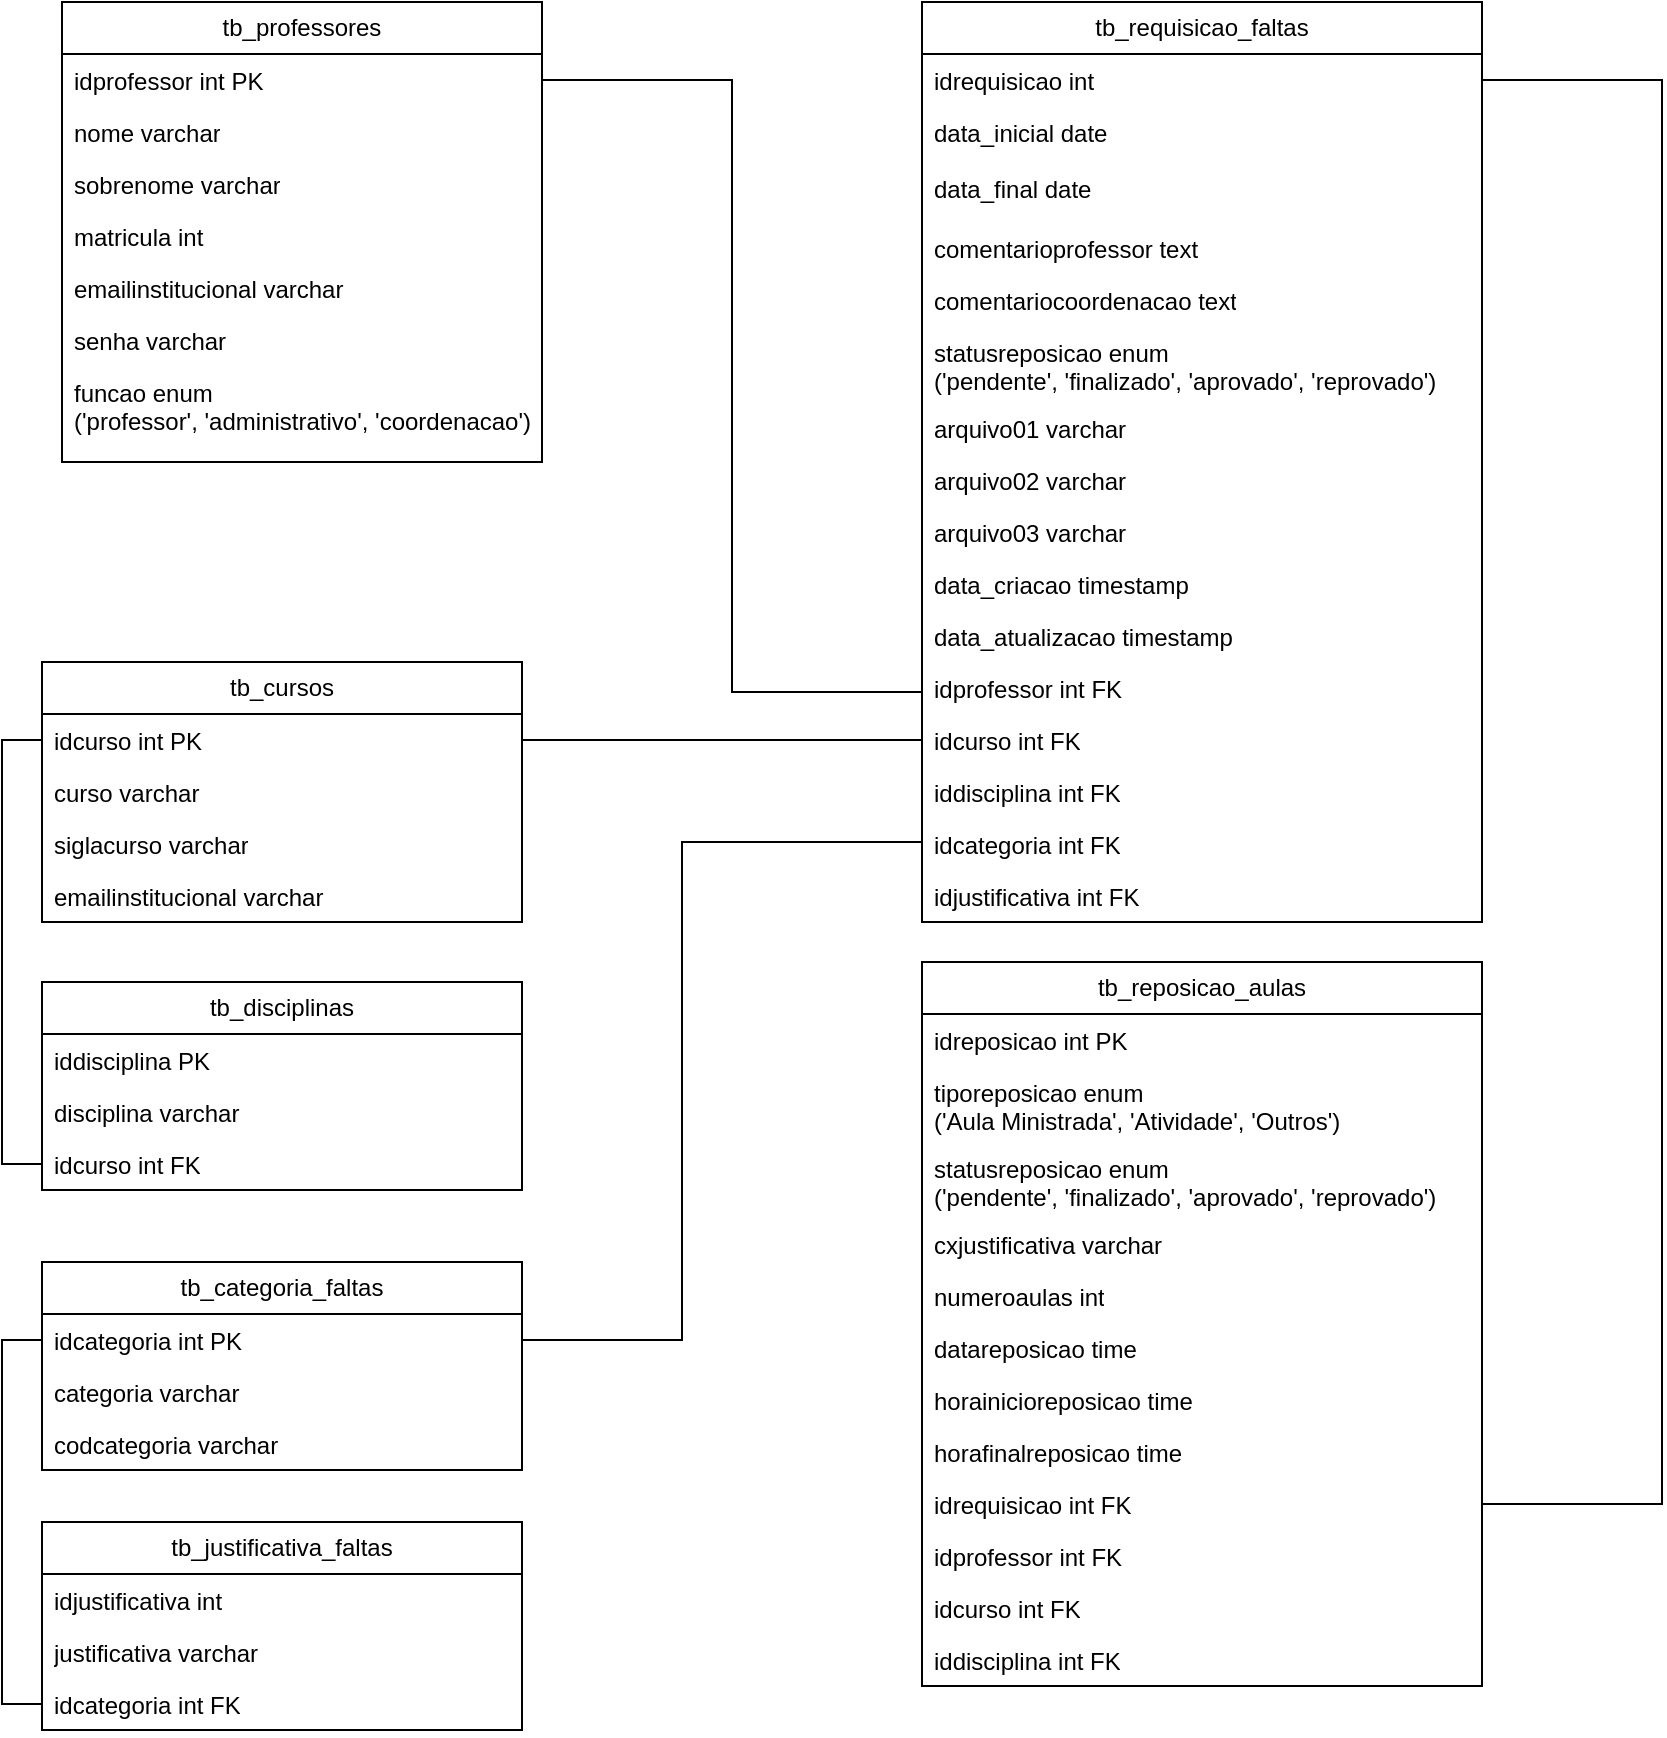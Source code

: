 <mxfile version="24.8.6">
  <diagram name="Page-1" id="VqABQ6waJaX8wADfz2yS">
    <mxGraphModel dx="4090" dy="2330" grid="1" gridSize="10" guides="1" tooltips="1" connect="1" arrows="1" fold="1" page="1" pageScale="1" pageWidth="850" pageHeight="1100" math="0" shadow="0">
      <root>
        <mxCell id="0" />
        <mxCell id="1" parent="0" />
        <mxCell id="FtnMSXCmFWzoyTrhsULU-1" value="tb_professores" style="swimlane;fontStyle=0;childLayout=stackLayout;horizontal=1;startSize=26;fillColor=none;horizontalStack=0;resizeParent=1;resizeParentMax=0;resizeLast=0;collapsible=1;marginBottom=0;whiteSpace=wrap;html=1;" parent="1" vertex="1">
          <mxGeometry x="-1660" y="-1000" width="240" height="230" as="geometry" />
        </mxCell>
        <mxCell id="FtnMSXCmFWzoyTrhsULU-2" value="idprofessor int PK" style="text;strokeColor=none;fillColor=none;align=left;verticalAlign=top;spacingLeft=4;spacingRight=4;overflow=hidden;rotatable=0;points=[[0,0.5],[1,0.5]];portConstraint=eastwest;whiteSpace=wrap;html=1;" parent="FtnMSXCmFWzoyTrhsULU-1" vertex="1">
          <mxGeometry y="26" width="240" height="26" as="geometry" />
        </mxCell>
        <mxCell id="FtnMSXCmFWzoyTrhsULU-3" value="nome varchar" style="text;strokeColor=none;fillColor=none;align=left;verticalAlign=top;spacingLeft=4;spacingRight=4;overflow=hidden;rotatable=0;points=[[0,0.5],[1,0.5]];portConstraint=eastwest;whiteSpace=wrap;html=1;" parent="FtnMSXCmFWzoyTrhsULU-1" vertex="1">
          <mxGeometry y="52" width="240" height="26" as="geometry" />
        </mxCell>
        <mxCell id="FtnMSXCmFWzoyTrhsULU-4" value="sobrenome varchar" style="text;strokeColor=none;fillColor=none;align=left;verticalAlign=top;spacingLeft=4;spacingRight=4;overflow=hidden;rotatable=0;points=[[0,0.5],[1,0.5]];portConstraint=eastwest;whiteSpace=wrap;html=1;" parent="FtnMSXCmFWzoyTrhsULU-1" vertex="1">
          <mxGeometry y="78" width="240" height="26" as="geometry" />
        </mxCell>
        <mxCell id="FtnMSXCmFWzoyTrhsULU-5" value="matricula int" style="text;strokeColor=none;fillColor=none;align=left;verticalAlign=top;spacingLeft=4;spacingRight=4;overflow=hidden;rotatable=0;points=[[0,0.5],[1,0.5]];portConstraint=eastwest;whiteSpace=wrap;html=1;" parent="FtnMSXCmFWzoyTrhsULU-1" vertex="1">
          <mxGeometry y="104" width="240" height="26" as="geometry" />
        </mxCell>
        <mxCell id="FtnMSXCmFWzoyTrhsULU-6" value="emailinstitucional varchar" style="text;strokeColor=none;fillColor=none;align=left;verticalAlign=top;spacingLeft=4;spacingRight=4;overflow=hidden;rotatable=0;points=[[0,0.5],[1,0.5]];portConstraint=eastwest;whiteSpace=wrap;html=1;" parent="FtnMSXCmFWzoyTrhsULU-1" vertex="1">
          <mxGeometry y="130" width="240" height="26" as="geometry" />
        </mxCell>
        <mxCell id="FtnMSXCmFWzoyTrhsULU-7" value="senha varchar" style="text;strokeColor=none;fillColor=none;align=left;verticalAlign=top;spacingLeft=4;spacingRight=4;overflow=hidden;rotatable=0;points=[[0,0.5],[1,0.5]];portConstraint=eastwest;whiteSpace=wrap;html=1;" parent="FtnMSXCmFWzoyTrhsULU-1" vertex="1">
          <mxGeometry y="156" width="240" height="26" as="geometry" />
        </mxCell>
        <mxCell id="FtnMSXCmFWzoyTrhsULU-8" value="funcao enum&amp;nbsp;&lt;div&gt;(&#39;professor&#39;, &#39;administrativo&#39;, &#39;coordenacao&#39;)&lt;/div&gt;" style="text;strokeColor=none;fillColor=none;align=left;verticalAlign=top;spacingLeft=4;spacingRight=4;overflow=hidden;rotatable=0;points=[[0,0.5],[1,0.5]];portConstraint=eastwest;whiteSpace=wrap;html=1;" parent="FtnMSXCmFWzoyTrhsULU-1" vertex="1">
          <mxGeometry y="182" width="240" height="48" as="geometry" />
        </mxCell>
        <mxCell id="FtnMSXCmFWzoyTrhsULU-9" value="tb_cursos" style="swimlane;fontStyle=0;childLayout=stackLayout;horizontal=1;startSize=26;fillColor=none;horizontalStack=0;resizeParent=1;resizeParentMax=0;resizeLast=0;collapsible=1;marginBottom=0;whiteSpace=wrap;html=1;" parent="1" vertex="1">
          <mxGeometry x="-1670" y="-670" width="240" height="130" as="geometry" />
        </mxCell>
        <mxCell id="FtnMSXCmFWzoyTrhsULU-10" value="idcurso int PK" style="text;strokeColor=none;fillColor=none;align=left;verticalAlign=top;spacingLeft=4;spacingRight=4;overflow=hidden;rotatable=0;points=[[0,0.5],[1,0.5]];portConstraint=eastwest;whiteSpace=wrap;html=1;" parent="FtnMSXCmFWzoyTrhsULU-9" vertex="1">
          <mxGeometry y="26" width="240" height="26" as="geometry" />
        </mxCell>
        <mxCell id="FtnMSXCmFWzoyTrhsULU-11" value="curso varchar" style="text;strokeColor=none;fillColor=none;align=left;verticalAlign=top;spacingLeft=4;spacingRight=4;overflow=hidden;rotatable=0;points=[[0,0.5],[1,0.5]];portConstraint=eastwest;whiteSpace=wrap;html=1;" parent="FtnMSXCmFWzoyTrhsULU-9" vertex="1">
          <mxGeometry y="52" width="240" height="26" as="geometry" />
        </mxCell>
        <mxCell id="FtnMSXCmFWzoyTrhsULU-12" value="siglacurso varchar" style="text;strokeColor=none;fillColor=none;align=left;verticalAlign=top;spacingLeft=4;spacingRight=4;overflow=hidden;rotatable=0;points=[[0,0.5],[1,0.5]];portConstraint=eastwest;whiteSpace=wrap;html=1;" parent="FtnMSXCmFWzoyTrhsULU-9" vertex="1">
          <mxGeometry y="78" width="240" height="26" as="geometry" />
        </mxCell>
        <mxCell id="FtnMSXCmFWzoyTrhsULU-14" value="emailinstitucional varchar" style="text;strokeColor=none;fillColor=none;align=left;verticalAlign=top;spacingLeft=4;spacingRight=4;overflow=hidden;rotatable=0;points=[[0,0.5],[1,0.5]];portConstraint=eastwest;whiteSpace=wrap;html=1;" parent="FtnMSXCmFWzoyTrhsULU-9" vertex="1">
          <mxGeometry y="104" width="240" height="26" as="geometry" />
        </mxCell>
        <mxCell id="FtnMSXCmFWzoyTrhsULU-17" value="tb_disciplinas" style="swimlane;fontStyle=0;childLayout=stackLayout;horizontal=1;startSize=26;fillColor=none;horizontalStack=0;resizeParent=1;resizeParentMax=0;resizeLast=0;collapsible=1;marginBottom=0;whiteSpace=wrap;html=1;" parent="1" vertex="1">
          <mxGeometry x="-1670" y="-510" width="240" height="104" as="geometry" />
        </mxCell>
        <mxCell id="FtnMSXCmFWzoyTrhsULU-18" value="iddisciplina PK" style="text;strokeColor=none;fillColor=none;align=left;verticalAlign=top;spacingLeft=4;spacingRight=4;overflow=hidden;rotatable=0;points=[[0,0.5],[1,0.5]];portConstraint=eastwest;whiteSpace=wrap;html=1;" parent="FtnMSXCmFWzoyTrhsULU-17" vertex="1">
          <mxGeometry y="26" width="240" height="26" as="geometry" />
        </mxCell>
        <mxCell id="FtnMSXCmFWzoyTrhsULU-19" value="disciplina varchar" style="text;strokeColor=none;fillColor=none;align=left;verticalAlign=top;spacingLeft=4;spacingRight=4;overflow=hidden;rotatable=0;points=[[0,0.5],[1,0.5]];portConstraint=eastwest;whiteSpace=wrap;html=1;" parent="FtnMSXCmFWzoyTrhsULU-17" vertex="1">
          <mxGeometry y="52" width="240" height="26" as="geometry" />
        </mxCell>
        <mxCell id="FtnMSXCmFWzoyTrhsULU-20" value="idcurso int FK" style="text;strokeColor=none;fillColor=none;align=left;verticalAlign=top;spacingLeft=4;spacingRight=4;overflow=hidden;rotatable=0;points=[[0,0.5],[1,0.5]];portConstraint=eastwest;whiteSpace=wrap;html=1;" parent="FtnMSXCmFWzoyTrhsULU-17" vertex="1">
          <mxGeometry y="78" width="240" height="26" as="geometry" />
        </mxCell>
        <mxCell id="FtnMSXCmFWzoyTrhsULU-22" value="tb_categoria_faltas" style="swimlane;fontStyle=0;childLayout=stackLayout;horizontal=1;startSize=26;fillColor=none;horizontalStack=0;resizeParent=1;resizeParentMax=0;resizeLast=0;collapsible=1;marginBottom=0;whiteSpace=wrap;html=1;" parent="1" vertex="1">
          <mxGeometry x="-1670" y="-370" width="240" height="104" as="geometry" />
        </mxCell>
        <mxCell id="FtnMSXCmFWzoyTrhsULU-23" value="idcategoria int PK" style="text;strokeColor=none;fillColor=none;align=left;verticalAlign=top;spacingLeft=4;spacingRight=4;overflow=hidden;rotatable=0;points=[[0,0.5],[1,0.5]];portConstraint=eastwest;whiteSpace=wrap;html=1;" parent="FtnMSXCmFWzoyTrhsULU-22" vertex="1">
          <mxGeometry y="26" width="240" height="26" as="geometry" />
        </mxCell>
        <mxCell id="FtnMSXCmFWzoyTrhsULU-24" value="categoria varchar" style="text;strokeColor=none;fillColor=none;align=left;verticalAlign=top;spacingLeft=4;spacingRight=4;overflow=hidden;rotatable=0;points=[[0,0.5],[1,0.5]];portConstraint=eastwest;whiteSpace=wrap;html=1;" parent="FtnMSXCmFWzoyTrhsULU-22" vertex="1">
          <mxGeometry y="52" width="240" height="26" as="geometry" />
        </mxCell>
        <mxCell id="FtnMSXCmFWzoyTrhsULU-25" value="codcategoria varchar" style="text;strokeColor=none;fillColor=none;align=left;verticalAlign=top;spacingLeft=4;spacingRight=4;overflow=hidden;rotatable=0;points=[[0,0.5],[1,0.5]];portConstraint=eastwest;whiteSpace=wrap;html=1;" parent="FtnMSXCmFWzoyTrhsULU-22" vertex="1">
          <mxGeometry y="78" width="240" height="26" as="geometry" />
        </mxCell>
        <mxCell id="FtnMSXCmFWzoyTrhsULU-27" value="tb_justificativa_faltas" style="swimlane;fontStyle=0;childLayout=stackLayout;horizontal=1;startSize=26;fillColor=none;horizontalStack=0;resizeParent=1;resizeParentMax=0;resizeLast=0;collapsible=1;marginBottom=0;whiteSpace=wrap;html=1;" parent="1" vertex="1">
          <mxGeometry x="-1670" y="-240" width="240" height="104" as="geometry" />
        </mxCell>
        <mxCell id="FtnMSXCmFWzoyTrhsULU-28" value="idjustificativa int" style="text;strokeColor=none;fillColor=none;align=left;verticalAlign=top;spacingLeft=4;spacingRight=4;overflow=hidden;rotatable=0;points=[[0,0.5],[1,0.5]];portConstraint=eastwest;whiteSpace=wrap;html=1;" parent="FtnMSXCmFWzoyTrhsULU-27" vertex="1">
          <mxGeometry y="26" width="240" height="26" as="geometry" />
        </mxCell>
        <mxCell id="FtnMSXCmFWzoyTrhsULU-29" value="justificativa varchar" style="text;strokeColor=none;fillColor=none;align=left;verticalAlign=top;spacingLeft=4;spacingRight=4;overflow=hidden;rotatable=0;points=[[0,0.5],[1,0.5]];portConstraint=eastwest;whiteSpace=wrap;html=1;" parent="FtnMSXCmFWzoyTrhsULU-27" vertex="1">
          <mxGeometry y="52" width="240" height="26" as="geometry" />
        </mxCell>
        <mxCell id="FtnMSXCmFWzoyTrhsULU-30" value="idcategoria int FK" style="text;strokeColor=none;fillColor=none;align=left;verticalAlign=top;spacingLeft=4;spacingRight=4;overflow=hidden;rotatable=0;points=[[0,0.5],[1,0.5]];portConstraint=eastwest;whiteSpace=wrap;html=1;" parent="FtnMSXCmFWzoyTrhsULU-27" vertex="1">
          <mxGeometry y="78" width="240" height="26" as="geometry" />
        </mxCell>
        <mxCell id="FtnMSXCmFWzoyTrhsULU-31" value="tb_reposicao_aulas" style="swimlane;fontStyle=0;childLayout=stackLayout;horizontal=1;startSize=26;fillColor=none;horizontalStack=0;resizeParent=1;resizeParentMax=0;resizeLast=0;collapsible=1;marginBottom=0;whiteSpace=wrap;html=1;" parent="1" vertex="1">
          <mxGeometry x="-1230" y="-520" width="280" height="362" as="geometry" />
        </mxCell>
        <mxCell id="FtnMSXCmFWzoyTrhsULU-32" value="idreposicao int PK" style="text;strokeColor=none;fillColor=none;align=left;verticalAlign=top;spacingLeft=4;spacingRight=4;overflow=hidden;rotatable=0;points=[[0,0.5],[1,0.5]];portConstraint=eastwest;whiteSpace=wrap;html=1;" parent="FtnMSXCmFWzoyTrhsULU-31" vertex="1">
          <mxGeometry y="26" width="280" height="26" as="geometry" />
        </mxCell>
        <mxCell id="FtnMSXCmFWzoyTrhsULU-33" value="tiporeposicao enum&lt;div&gt;&lt;span style=&quot;background-color: initial;&quot;&gt;(&#39;Aula Ministrada&#39;, &#39;Atividade&#39;, &#39;Outros&#39;)&lt;/span&gt;&lt;/div&gt;" style="text;strokeColor=none;fillColor=none;align=left;verticalAlign=top;spacingLeft=4;spacingRight=4;overflow=hidden;rotatable=0;points=[[0,0.5],[1,0.5]];portConstraint=eastwest;whiteSpace=wrap;html=1;" parent="FtnMSXCmFWzoyTrhsULU-31" vertex="1">
          <mxGeometry y="52" width="280" height="38" as="geometry" />
        </mxCell>
        <mxCell id="FtnMSXCmFWzoyTrhsULU-43" value="statusreposicao enum&lt;div&gt;(&#39;pendente&#39;, &#39;finalizado&#39;, &#39;aprovado&#39;, &#39;reprovado&#39;)&lt;/div&gt;" style="text;strokeColor=none;fillColor=none;align=left;verticalAlign=top;spacingLeft=4;spacingRight=4;overflow=hidden;rotatable=0;points=[[0,0.5],[1,0.5]];portConstraint=eastwest;whiteSpace=wrap;html=1;" parent="FtnMSXCmFWzoyTrhsULU-31" vertex="1">
          <mxGeometry y="90" width="280" height="38" as="geometry" />
        </mxCell>
        <mxCell id="FtnMSXCmFWzoyTrhsULU-34" value="cxjustificativa varchar" style="text;strokeColor=none;fillColor=none;align=left;verticalAlign=top;spacingLeft=4;spacingRight=4;overflow=hidden;rotatable=0;points=[[0,0.5],[1,0.5]];portConstraint=eastwest;whiteSpace=wrap;html=1;" parent="FtnMSXCmFWzoyTrhsULU-31" vertex="1">
          <mxGeometry y="128" width="280" height="26" as="geometry" />
        </mxCell>
        <mxCell id="FtnMSXCmFWzoyTrhsULU-35" value="numeroaulas int" style="text;strokeColor=none;fillColor=none;align=left;verticalAlign=top;spacingLeft=4;spacingRight=4;overflow=hidden;rotatable=0;points=[[0,0.5],[1,0.5]];portConstraint=eastwest;whiteSpace=wrap;html=1;" parent="FtnMSXCmFWzoyTrhsULU-31" vertex="1">
          <mxGeometry y="154" width="280" height="26" as="geometry" />
        </mxCell>
        <mxCell id="FtnMSXCmFWzoyTrhsULU-36" value="datareposicao time" style="text;strokeColor=none;fillColor=none;align=left;verticalAlign=top;spacingLeft=4;spacingRight=4;overflow=hidden;rotatable=0;points=[[0,0.5],[1,0.5]];portConstraint=eastwest;whiteSpace=wrap;html=1;" parent="FtnMSXCmFWzoyTrhsULU-31" vertex="1">
          <mxGeometry y="180" width="280" height="26" as="geometry" />
        </mxCell>
        <mxCell id="FtnMSXCmFWzoyTrhsULU-37" value="horainicioreposicao time" style="text;strokeColor=none;fillColor=none;align=left;verticalAlign=top;spacingLeft=4;spacingRight=4;overflow=hidden;rotatable=0;points=[[0,0.5],[1,0.5]];portConstraint=eastwest;whiteSpace=wrap;html=1;" parent="FtnMSXCmFWzoyTrhsULU-31" vertex="1">
          <mxGeometry y="206" width="280" height="26" as="geometry" />
        </mxCell>
        <mxCell id="FtnMSXCmFWzoyTrhsULU-38" value="horafinalreposicao time" style="text;strokeColor=none;fillColor=none;align=left;verticalAlign=top;spacingLeft=4;spacingRight=4;overflow=hidden;rotatable=0;points=[[0,0.5],[1,0.5]];portConstraint=eastwest;whiteSpace=wrap;html=1;" parent="FtnMSXCmFWzoyTrhsULU-31" vertex="1">
          <mxGeometry y="232" width="280" height="26" as="geometry" />
        </mxCell>
        <mxCell id="FtnMSXCmFWzoyTrhsULU-42" value="idrequisicao int FK" style="text;strokeColor=none;fillColor=none;align=left;verticalAlign=top;spacingLeft=4;spacingRight=4;overflow=hidden;rotatable=0;points=[[0,0.5],[1,0.5]];portConstraint=eastwest;whiteSpace=wrap;html=1;" parent="FtnMSXCmFWzoyTrhsULU-31" vertex="1">
          <mxGeometry y="258" width="280" height="26" as="geometry" />
        </mxCell>
        <mxCell id="FtnMSXCmFWzoyTrhsULU-39" value="idprofessor int FK" style="text;strokeColor=none;fillColor=none;align=left;verticalAlign=top;spacingLeft=4;spacingRight=4;overflow=hidden;rotatable=0;points=[[0,0.5],[1,0.5]];portConstraint=eastwest;whiteSpace=wrap;html=1;" parent="FtnMSXCmFWzoyTrhsULU-31" vertex="1">
          <mxGeometry y="284" width="280" height="26" as="geometry" />
        </mxCell>
        <mxCell id="FtnMSXCmFWzoyTrhsULU-40" value="idcurso int FK" style="text;strokeColor=none;fillColor=none;align=left;verticalAlign=top;spacingLeft=4;spacingRight=4;overflow=hidden;rotatable=0;points=[[0,0.5],[1,0.5]];portConstraint=eastwest;whiteSpace=wrap;html=1;" parent="FtnMSXCmFWzoyTrhsULU-31" vertex="1">
          <mxGeometry y="310" width="280" height="26" as="geometry" />
        </mxCell>
        <mxCell id="FtnMSXCmFWzoyTrhsULU-41" value="iddisciplina int FK" style="text;strokeColor=none;fillColor=none;align=left;verticalAlign=top;spacingLeft=4;spacingRight=4;overflow=hidden;rotatable=0;points=[[0,0.5],[1,0.5]];portConstraint=eastwest;whiteSpace=wrap;html=1;" parent="FtnMSXCmFWzoyTrhsULU-31" vertex="1">
          <mxGeometry y="336" width="280" height="26" as="geometry" />
        </mxCell>
        <mxCell id="FtnMSXCmFWzoyTrhsULU-44" value="tb_requisicao_faltas" style="swimlane;fontStyle=0;childLayout=stackLayout;horizontal=1;startSize=26;fillColor=none;horizontalStack=0;resizeParent=1;resizeParentMax=0;resizeLast=0;collapsible=1;marginBottom=0;whiteSpace=wrap;html=1;" parent="1" vertex="1">
          <mxGeometry x="-1230" y="-1000" width="280" height="460" as="geometry" />
        </mxCell>
        <mxCell id="FtnMSXCmFWzoyTrhsULU-45" value="idrequisicao int" style="text;strokeColor=none;fillColor=none;align=left;verticalAlign=top;spacingLeft=4;spacingRight=4;overflow=hidden;rotatable=0;points=[[0,0.5],[1,0.5]];portConstraint=eastwest;whiteSpace=wrap;html=1;" parent="FtnMSXCmFWzoyTrhsULU-44" vertex="1">
          <mxGeometry y="26" width="280" height="26" as="geometry" />
        </mxCell>
        <mxCell id="FtnMSXCmFWzoyTrhsULU-46" value="data_inicial date" style="text;strokeColor=none;fillColor=none;align=left;verticalAlign=top;spacingLeft=4;spacingRight=4;overflow=hidden;rotatable=0;points=[[0,0.5],[1,0.5]];portConstraint=eastwest;whiteSpace=wrap;html=1;" parent="FtnMSXCmFWzoyTrhsULU-44" vertex="1">
          <mxGeometry y="52" width="280" height="28" as="geometry" />
        </mxCell>
        <mxCell id="FtnMSXCmFWzoyTrhsULU-47" value="data_final date" style="text;strokeColor=none;fillColor=none;align=left;verticalAlign=top;spacingLeft=4;spacingRight=4;overflow=hidden;rotatable=0;points=[[0,0.5],[1,0.5]];portConstraint=eastwest;whiteSpace=wrap;html=1;" parent="FtnMSXCmFWzoyTrhsULU-44" vertex="1">
          <mxGeometry y="80" width="280" height="30" as="geometry" />
        </mxCell>
        <mxCell id="FtnMSXCmFWzoyTrhsULU-48" value="comentarioprofessor text" style="text;strokeColor=none;fillColor=none;align=left;verticalAlign=top;spacingLeft=4;spacingRight=4;overflow=hidden;rotatable=0;points=[[0,0.5],[1,0.5]];portConstraint=eastwest;whiteSpace=wrap;html=1;" parent="FtnMSXCmFWzoyTrhsULU-44" vertex="1">
          <mxGeometry y="110" width="280" height="26" as="geometry" />
        </mxCell>
        <mxCell id="FtnMSXCmFWzoyTrhsULU-49" value="comentariocoordenacao text" style="text;strokeColor=none;fillColor=none;align=left;verticalAlign=top;spacingLeft=4;spacingRight=4;overflow=hidden;rotatable=0;points=[[0,0.5],[1,0.5]];portConstraint=eastwest;whiteSpace=wrap;html=1;" parent="FtnMSXCmFWzoyTrhsULU-44" vertex="1">
          <mxGeometry y="136" width="280" height="26" as="geometry" />
        </mxCell>
        <mxCell id="FtnMSXCmFWzoyTrhsULU-51" value="statusreposicao enum&lt;div&gt;(&#39;pendente&#39;, &#39;finalizado&#39;, &#39;aprovado&#39;, &#39;reprovado&#39;)&lt;/div&gt;" style="text;strokeColor=none;fillColor=none;align=left;verticalAlign=top;spacingLeft=4;spacingRight=4;overflow=hidden;rotatable=0;points=[[0,0.5],[1,0.5]];portConstraint=eastwest;whiteSpace=wrap;html=1;" parent="FtnMSXCmFWzoyTrhsULU-44" vertex="1">
          <mxGeometry y="162" width="280" height="38" as="geometry" />
        </mxCell>
        <mxCell id="FtnMSXCmFWzoyTrhsULU-52" value="arquivo01 varchar" style="text;strokeColor=none;fillColor=none;align=left;verticalAlign=top;spacingLeft=4;spacingRight=4;overflow=hidden;rotatable=0;points=[[0,0.5],[1,0.5]];portConstraint=eastwest;whiteSpace=wrap;html=1;" parent="FtnMSXCmFWzoyTrhsULU-44" vertex="1">
          <mxGeometry y="200" width="280" height="26" as="geometry" />
        </mxCell>
        <mxCell id="FtnMSXCmFWzoyTrhsULU-53" value="arquivo02 varchar" style="text;strokeColor=none;fillColor=none;align=left;verticalAlign=top;spacingLeft=4;spacingRight=4;overflow=hidden;rotatable=0;points=[[0,0.5],[1,0.5]];portConstraint=eastwest;whiteSpace=wrap;html=1;" parent="FtnMSXCmFWzoyTrhsULU-44" vertex="1">
          <mxGeometry y="226" width="280" height="26" as="geometry" />
        </mxCell>
        <mxCell id="FtnMSXCmFWzoyTrhsULU-54" value="arquivo03 varchar" style="text;strokeColor=none;fillColor=none;align=left;verticalAlign=top;spacingLeft=4;spacingRight=4;overflow=hidden;rotatable=0;points=[[0,0.5],[1,0.5]];portConstraint=eastwest;whiteSpace=wrap;html=1;" parent="FtnMSXCmFWzoyTrhsULU-44" vertex="1">
          <mxGeometry y="252" width="280" height="26" as="geometry" />
        </mxCell>
        <mxCell id="FtnMSXCmFWzoyTrhsULU-55" value="data_criacao timestamp" style="text;strokeColor=none;fillColor=none;align=left;verticalAlign=top;spacingLeft=4;spacingRight=4;overflow=hidden;rotatable=0;points=[[0,0.5],[1,0.5]];portConstraint=eastwest;whiteSpace=wrap;html=1;" parent="FtnMSXCmFWzoyTrhsULU-44" vertex="1">
          <mxGeometry y="278" width="280" height="26" as="geometry" />
        </mxCell>
        <mxCell id="FtnMSXCmFWzoyTrhsULU-56" value="data_atualizacao timestamp" style="text;strokeColor=none;fillColor=none;align=left;verticalAlign=top;spacingLeft=4;spacingRight=4;overflow=hidden;rotatable=0;points=[[0,0.5],[1,0.5]];portConstraint=eastwest;whiteSpace=wrap;html=1;" parent="FtnMSXCmFWzoyTrhsULU-44" vertex="1">
          <mxGeometry y="304" width="280" height="26" as="geometry" />
        </mxCell>
        <mxCell id="FtnMSXCmFWzoyTrhsULU-59" value="idprofessor int FK" style="text;strokeColor=none;fillColor=none;align=left;verticalAlign=top;spacingLeft=4;spacingRight=4;overflow=hidden;rotatable=0;points=[[0,0.5],[1,0.5]];portConstraint=eastwest;whiteSpace=wrap;html=1;" parent="FtnMSXCmFWzoyTrhsULU-44" vertex="1">
          <mxGeometry y="330" width="280" height="26" as="geometry" />
        </mxCell>
        <mxCell id="FtnMSXCmFWzoyTrhsULU-60" value="idcurso int FK" style="text;strokeColor=none;fillColor=none;align=left;verticalAlign=top;spacingLeft=4;spacingRight=4;overflow=hidden;rotatable=0;points=[[0,0.5],[1,0.5]];portConstraint=eastwest;whiteSpace=wrap;html=1;" parent="FtnMSXCmFWzoyTrhsULU-44" vertex="1">
          <mxGeometry y="356" width="280" height="26" as="geometry" />
        </mxCell>
        <mxCell id="FtnMSXCmFWzoyTrhsULU-63" value="iddisciplina int FK" style="text;strokeColor=none;fillColor=none;align=left;verticalAlign=top;spacingLeft=4;spacingRight=4;overflow=hidden;rotatable=0;points=[[0,0.5],[1,0.5]];portConstraint=eastwest;whiteSpace=wrap;html=1;" parent="FtnMSXCmFWzoyTrhsULU-44" vertex="1">
          <mxGeometry y="382" width="280" height="26" as="geometry" />
        </mxCell>
        <mxCell id="FtnMSXCmFWzoyTrhsULU-61" value="idcategoria int FK" style="text;strokeColor=none;fillColor=none;align=left;verticalAlign=top;spacingLeft=4;spacingRight=4;overflow=hidden;rotatable=0;points=[[0,0.5],[1,0.5]];portConstraint=eastwest;whiteSpace=wrap;html=1;" parent="FtnMSXCmFWzoyTrhsULU-44" vertex="1">
          <mxGeometry y="408" width="280" height="26" as="geometry" />
        </mxCell>
        <mxCell id="FtnMSXCmFWzoyTrhsULU-62" value="idjustificativa int FK" style="text;strokeColor=none;fillColor=none;align=left;verticalAlign=top;spacingLeft=4;spacingRight=4;overflow=hidden;rotatable=0;points=[[0,0.5],[1,0.5]];portConstraint=eastwest;whiteSpace=wrap;html=1;" parent="FtnMSXCmFWzoyTrhsULU-44" vertex="1">
          <mxGeometry y="434" width="280" height="26" as="geometry" />
        </mxCell>
        <mxCell id="FtnMSXCmFWzoyTrhsULU-69" style="edgeStyle=orthogonalEdgeStyle;rounded=0;orthogonalLoop=1;jettySize=auto;html=1;exitX=1;exitY=0.5;exitDx=0;exitDy=0;entryX=0;entryY=0.75;entryDx=0;entryDy=0;endArrow=none;endFill=0;" parent="1" source="FtnMSXCmFWzoyTrhsULU-2" target="FtnMSXCmFWzoyTrhsULU-44" edge="1">
          <mxGeometry relative="1" as="geometry" />
        </mxCell>
        <mxCell id="FtnMSXCmFWzoyTrhsULU-77" style="edgeStyle=orthogonalEdgeStyle;rounded=0;orthogonalLoop=1;jettySize=auto;html=1;exitX=0;exitY=0.5;exitDx=0;exitDy=0;entryX=0;entryY=0.5;entryDx=0;entryDy=0;endArrow=none;endFill=0;" parent="1" source="FtnMSXCmFWzoyTrhsULU-10" target="FtnMSXCmFWzoyTrhsULU-20" edge="1">
          <mxGeometry relative="1" as="geometry" />
        </mxCell>
        <mxCell id="FtnMSXCmFWzoyTrhsULU-78" style="edgeStyle=orthogonalEdgeStyle;rounded=0;orthogonalLoop=1;jettySize=auto;html=1;exitX=1;exitY=0.5;exitDx=0;exitDy=0;endArrow=none;endFill=0;" parent="1" source="FtnMSXCmFWzoyTrhsULU-10" target="FtnMSXCmFWzoyTrhsULU-60" edge="1">
          <mxGeometry relative="1" as="geometry" />
        </mxCell>
        <mxCell id="FtnMSXCmFWzoyTrhsULU-80" style="edgeStyle=orthogonalEdgeStyle;rounded=0;orthogonalLoop=1;jettySize=auto;html=1;exitX=1;exitY=0.5;exitDx=0;exitDy=0;entryX=0;entryY=0.5;entryDx=0;entryDy=0;endArrow=none;endFill=0;" parent="1" source="FtnMSXCmFWzoyTrhsULU-23" target="FtnMSXCmFWzoyTrhsULU-61" edge="1">
          <mxGeometry relative="1" as="geometry">
            <Array as="points">
              <mxPoint x="-1350" y="-331" />
              <mxPoint x="-1350" y="-580" />
              <mxPoint x="-1230" y="-580" />
            </Array>
          </mxGeometry>
        </mxCell>
        <mxCell id="FtnMSXCmFWzoyTrhsULU-84" style="edgeStyle=orthogonalEdgeStyle;rounded=0;orthogonalLoop=1;jettySize=auto;html=1;exitX=1;exitY=0.5;exitDx=0;exitDy=0;entryX=1;entryY=0.5;entryDx=0;entryDy=0;endArrow=none;endFill=0;" parent="1" source="FtnMSXCmFWzoyTrhsULU-45" target="FtnMSXCmFWzoyTrhsULU-42" edge="1">
          <mxGeometry relative="1" as="geometry">
            <Array as="points">
              <mxPoint x="-860" y="-961" />
              <mxPoint x="-860" y="-249" />
            </Array>
          </mxGeometry>
        </mxCell>
        <mxCell id="FtnMSXCmFWzoyTrhsULU-85" style="edgeStyle=orthogonalEdgeStyle;rounded=0;orthogonalLoop=1;jettySize=auto;html=1;exitX=0;exitY=0.5;exitDx=0;exitDy=0;entryX=0;entryY=0.5;entryDx=0;entryDy=0;endArrow=none;endFill=0;" parent="1" source="FtnMSXCmFWzoyTrhsULU-23" target="FtnMSXCmFWzoyTrhsULU-30" edge="1">
          <mxGeometry relative="1" as="geometry" />
        </mxCell>
      </root>
    </mxGraphModel>
  </diagram>
</mxfile>
